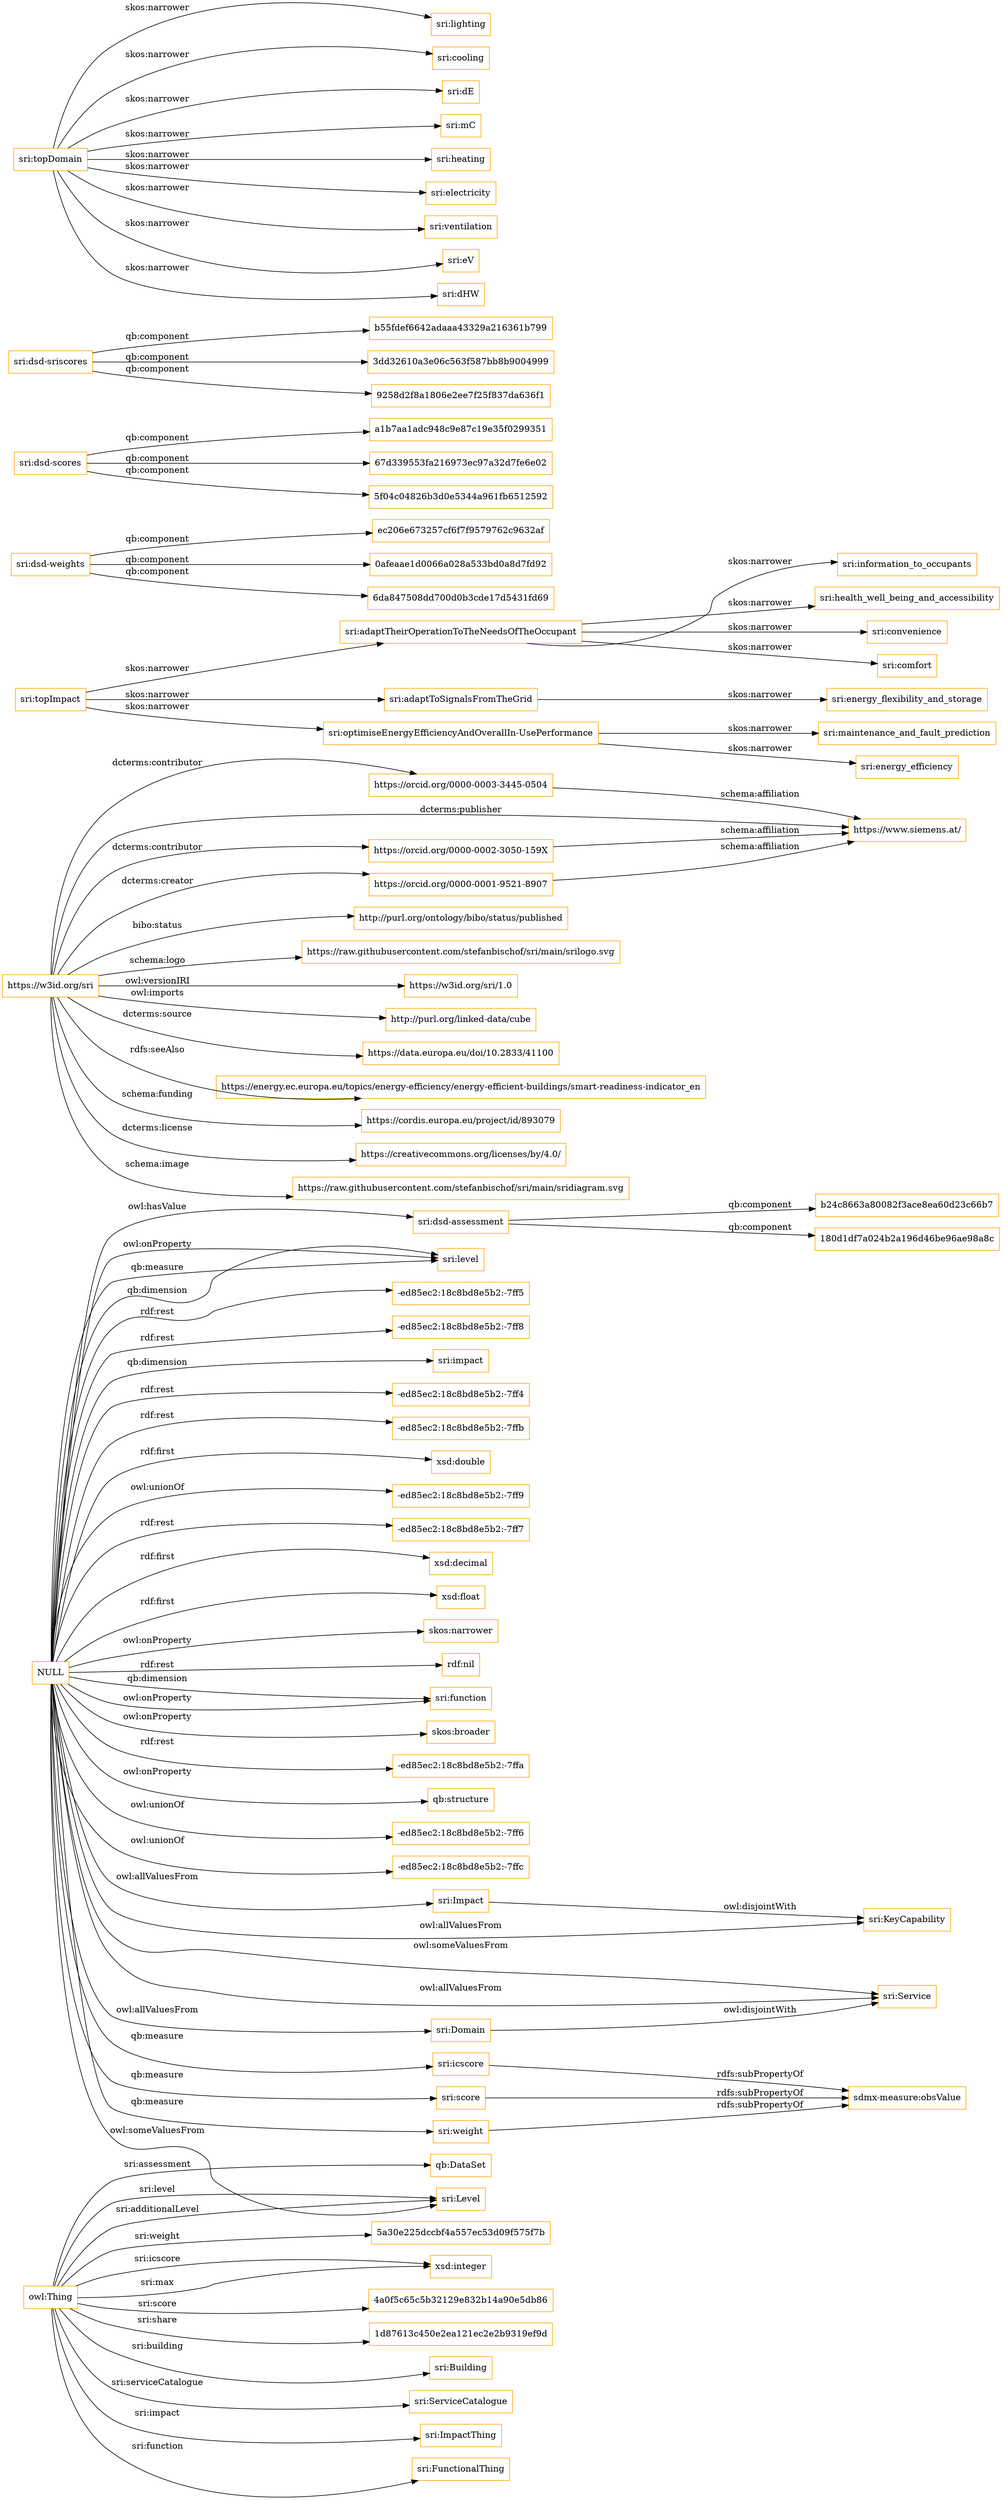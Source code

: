 digraph ar2dtool_diagram { 
rankdir=LR;
size="1501"
node [shape = rectangle, color="orange"]; "sri:Building" "sri:KeyCapability" "sri:Service" "sri:ServiceCatalogue" "sri:Impact" "sri:Domain" "sri:ImpactThing" "sri:FunctionalThing" "sri:Level" ; /*classes style*/
	"https://orcid.org/0000-0003-3445-0504" -> "https://www.siemens.at/" [ label = "schema:affiliation" ];
	"https://orcid.org/0000-0002-3050-159X" -> "https://www.siemens.at/" [ label = "schema:affiliation" ];
	"https://orcid.org/0000-0001-9521-8907" -> "https://www.siemens.at/" [ label = "schema:affiliation" ];
	"sri:weight" -> "sdmx-measure:obsValue" [ label = "rdfs:subPropertyOf" ];
	"sri:adaptTheirOperationToTheNeedsOfTheOccupant" -> "sri:information_to_occupants" [ label = "skos:narrower" ];
	"sri:adaptTheirOperationToTheNeedsOfTheOccupant" -> "sri:health_well_being_and_accessibility" [ label = "skos:narrower" ];
	"sri:adaptTheirOperationToTheNeedsOfTheOccupant" -> "sri:convenience" [ label = "skos:narrower" ];
	"sri:adaptTheirOperationToTheNeedsOfTheOccupant" -> "sri:comfort" [ label = "skos:narrower" ];
	"sri:dsd-weights" -> "ec206e673257cf6f7f9579762c9632af" [ label = "qb:component" ];
	"sri:dsd-weights" -> "0afeaae1d0066a028a533bd0a8d7fd92" [ label = "qb:component" ];
	"sri:dsd-weights" -> "6da847508dd700d0b3cde17d5431fd69" [ label = "qb:component" ];
	"sri:adaptToSignalsFromTheGrid" -> "sri:energy_flexibility_and_storage" [ label = "skos:narrower" ];
	"sri:icscore" -> "sdmx-measure:obsValue" [ label = "rdfs:subPropertyOf" ];
	"sri:dsd-scores" -> "a1b7aa1adc948c9e87c19e35f0299351" [ label = "qb:component" ];
	"sri:dsd-scores" -> "67d339553fa216973ec97a32d7fe6e02" [ label = "qb:component" ];
	"sri:dsd-scores" -> "5f04c04826b3d0e5344a961fb6512592" [ label = "qb:component" ];
	"sri:optimiseEnergyEfficiencyAndOverallIn-UsePerformance" -> "sri:maintenance_and_fault_prediction" [ label = "skos:narrower" ];
	"sri:optimiseEnergyEfficiencyAndOverallIn-UsePerformance" -> "sri:energy_efficiency" [ label = "skos:narrower" ];
	"sri:dsd-sriscores" -> "b55fdef6642adaaa43329a216361b799" [ label = "qb:component" ];
	"sri:dsd-sriscores" -> "3dd32610a3e06c563f587bb8b9004999" [ label = "qb:component" ];
	"sri:dsd-sriscores" -> "9258d2f8a1806e2ee7f25f837da636f1" [ label = "qb:component" ];
	"sri:Impact" -> "sri:KeyCapability" [ label = "owl:disjointWith" ];
	"sri:topImpact" -> "sri:optimiseEnergyEfficiencyAndOverallIn-UsePerformance" [ label = "skos:narrower" ];
	"sri:topImpact" -> "sri:adaptToSignalsFromTheGrid" [ label = "skos:narrower" ];
	"sri:topImpact" -> "sri:adaptTheirOperationToTheNeedsOfTheOccupant" [ label = "skos:narrower" ];
	"https://w3id.org/sri" -> "https://orcid.org/0000-0003-3445-0504" [ label = "dcterms:contributor" ];
	"https://w3id.org/sri" -> "http://purl.org/ontology/bibo/status/published" [ label = "bibo:status" ];
	"https://w3id.org/sri" -> "https://orcid.org/0000-0001-9521-8907" [ label = "dcterms:creator" ];
	"https://w3id.org/sri" -> "https://www.siemens.at/" [ label = "dcterms:publisher" ];
	"https://w3id.org/sri" -> "https://raw.githubusercontent.com/stefanbischof/sri/main/srilogo.svg" [ label = "schema:logo" ];
	"https://w3id.org/sri" -> "https://w3id.org/sri/1.0" [ label = "owl:versionIRI" ];
	"https://w3id.org/sri" -> "http://purl.org/linked-data/cube" [ label = "owl:imports" ];
	"https://w3id.org/sri" -> "https://data.europa.eu/doi/10.2833/41100" [ label = "dcterms:source" ];
	"https://w3id.org/sri" -> "https://orcid.org/0000-0002-3050-159X" [ label = "dcterms:contributor" ];
	"https://w3id.org/sri" -> "https://energy.ec.europa.eu/topics/energy-efficiency/energy-efficient-buildings/smart-readiness-indicator_en" [ label = "rdfs:seeAlso" ];
	"https://w3id.org/sri" -> "https://cordis.europa.eu/project/id/893079" [ label = "schema:funding" ];
	"https://w3id.org/sri" -> "https://creativecommons.org/licenses/by/4.0/" [ label = "dcterms:license" ];
	"https://w3id.org/sri" -> "https://raw.githubusercontent.com/stefanbischof/sri/main/sridiagram.svg" [ label = "schema:image" ];
	"sri:Domain" -> "sri:Service" [ label = "owl:disjointWith" ];
	"sri:topDomain" -> "sri:lighting" [ label = "skos:narrower" ];
	"sri:topDomain" -> "sri:cooling" [ label = "skos:narrower" ];
	"sri:topDomain" -> "sri:dE" [ label = "skos:narrower" ];
	"sri:topDomain" -> "sri:mC" [ label = "skos:narrower" ];
	"sri:topDomain" -> "sri:heating" [ label = "skos:narrower" ];
	"sri:topDomain" -> "sri:electricity" [ label = "skos:narrower" ];
	"sri:topDomain" -> "sri:ventilation" [ label = "skos:narrower" ];
	"sri:topDomain" -> "sri:eV" [ label = "skos:narrower" ];
	"sri:topDomain" -> "sri:dHW" [ label = "skos:narrower" ];
	"sri:dsd-assessment" -> "b24c8663a80082f3ace8ea60d23c66b7" [ label = "qb:component" ];
	"sri:dsd-assessment" -> "180d1df7a024b2a196d46be96ae98a8c" [ label = "qb:component" ];
	"sri:score" -> "sdmx-measure:obsValue" [ label = "rdfs:subPropertyOf" ];
	"NULL" -> "sri:Service" [ label = "owl:someValuesFrom" ];
	"NULL" -> "sri:level" [ label = "qb:measure" ];
	"NULL" -> "sri:dsd-assessment" [ label = "owl:hasValue" ];
	"NULL" -> "sri:icscore" [ label = "qb:measure" ];
	"NULL" -> "-ed85ec2:18c8bd8e5b2:-7ff5" [ label = "rdf:rest" ];
	"NULL" -> "-ed85ec2:18c8bd8e5b2:-7ff8" [ label = "rdf:rest" ];
	"NULL" -> "sri:weight" [ label = "qb:measure" ];
	"NULL" -> "sri:Domain" [ label = "owl:allValuesFrom" ];
	"NULL" -> "sri:level" [ label = "qb:dimension" ];
	"NULL" -> "sri:Level" [ label = "owl:someValuesFrom" ];
	"NULL" -> "sri:impact" [ label = "qb:dimension" ];
	"NULL" -> "-ed85ec2:18c8bd8e5b2:-7ff4" [ label = "rdf:rest" ];
	"NULL" -> "-ed85ec2:18c8bd8e5b2:-7ffb" [ label = "rdf:rest" ];
	"NULL" -> "xsd:double" [ label = "rdf:first" ];
	"NULL" -> "-ed85ec2:18c8bd8e5b2:-7ff9" [ label = "owl:unionOf" ];
	"NULL" -> "-ed85ec2:18c8bd8e5b2:-7ff7" [ label = "rdf:rest" ];
	"NULL" -> "xsd:decimal" [ label = "rdf:first" ];
	"NULL" -> "sri:score" [ label = "qb:measure" ];
	"NULL" -> "sri:Service" [ label = "owl:allValuesFrom" ];
	"NULL" -> "sri:Impact" [ label = "owl:allValuesFrom" ];
	"NULL" -> "xsd:float" [ label = "rdf:first" ];
	"NULL" -> "skos:narrower" [ label = "owl:onProperty" ];
	"NULL" -> "rdf:nil" [ label = "rdf:rest" ];
	"NULL" -> "sri:level" [ label = "owl:onProperty" ];
	"NULL" -> "sri:function" [ label = "qb:dimension" ];
	"NULL" -> "skos:broader" [ label = "owl:onProperty" ];
	"NULL" -> "sri:KeyCapability" [ label = "owl:allValuesFrom" ];
	"NULL" -> "-ed85ec2:18c8bd8e5b2:-7ffa" [ label = "rdf:rest" ];
	"NULL" -> "qb:structure" [ label = "owl:onProperty" ];
	"NULL" -> "-ed85ec2:18c8bd8e5b2:-7ff6" [ label = "owl:unionOf" ];
	"NULL" -> "-ed85ec2:18c8bd8e5b2:-7ffc" [ label = "owl:unionOf" ];
	"NULL" -> "sri:function" [ label = "owl:onProperty" ];
	"owl:Thing" -> "xsd:integer" [ label = "sri:icscore" ];
	"owl:Thing" -> "sri:Level" [ label = "sri:additionalLevel" ];
	"owl:Thing" -> "4a0f5c65c5b32129e832b14a90e5db86" [ label = "sri:score" ];
	"owl:Thing" -> "sri:Building" [ label = "sri:building" ];
	"owl:Thing" -> "1d87613c450e2ea121ec2e2b9319ef9d" [ label = "sri:share" ];
	"owl:Thing" -> "sri:Level" [ label = "sri:level" ];
	"owl:Thing" -> "qb:DataSet" [ label = "sri:assessment" ];
	"owl:Thing" -> "sri:ImpactThing" [ label = "sri:impact" ];
	"owl:Thing" -> "5a30e225dccbf4a557ec53d09f575f7b" [ label = "sri:weight" ];
	"owl:Thing" -> "sri:ServiceCatalogue" [ label = "sri:serviceCatalogue" ];
	"owl:Thing" -> "xsd:integer" [ label = "sri:max" ];
	"owl:Thing" -> "sri:FunctionalThing" [ label = "sri:function" ];

}
